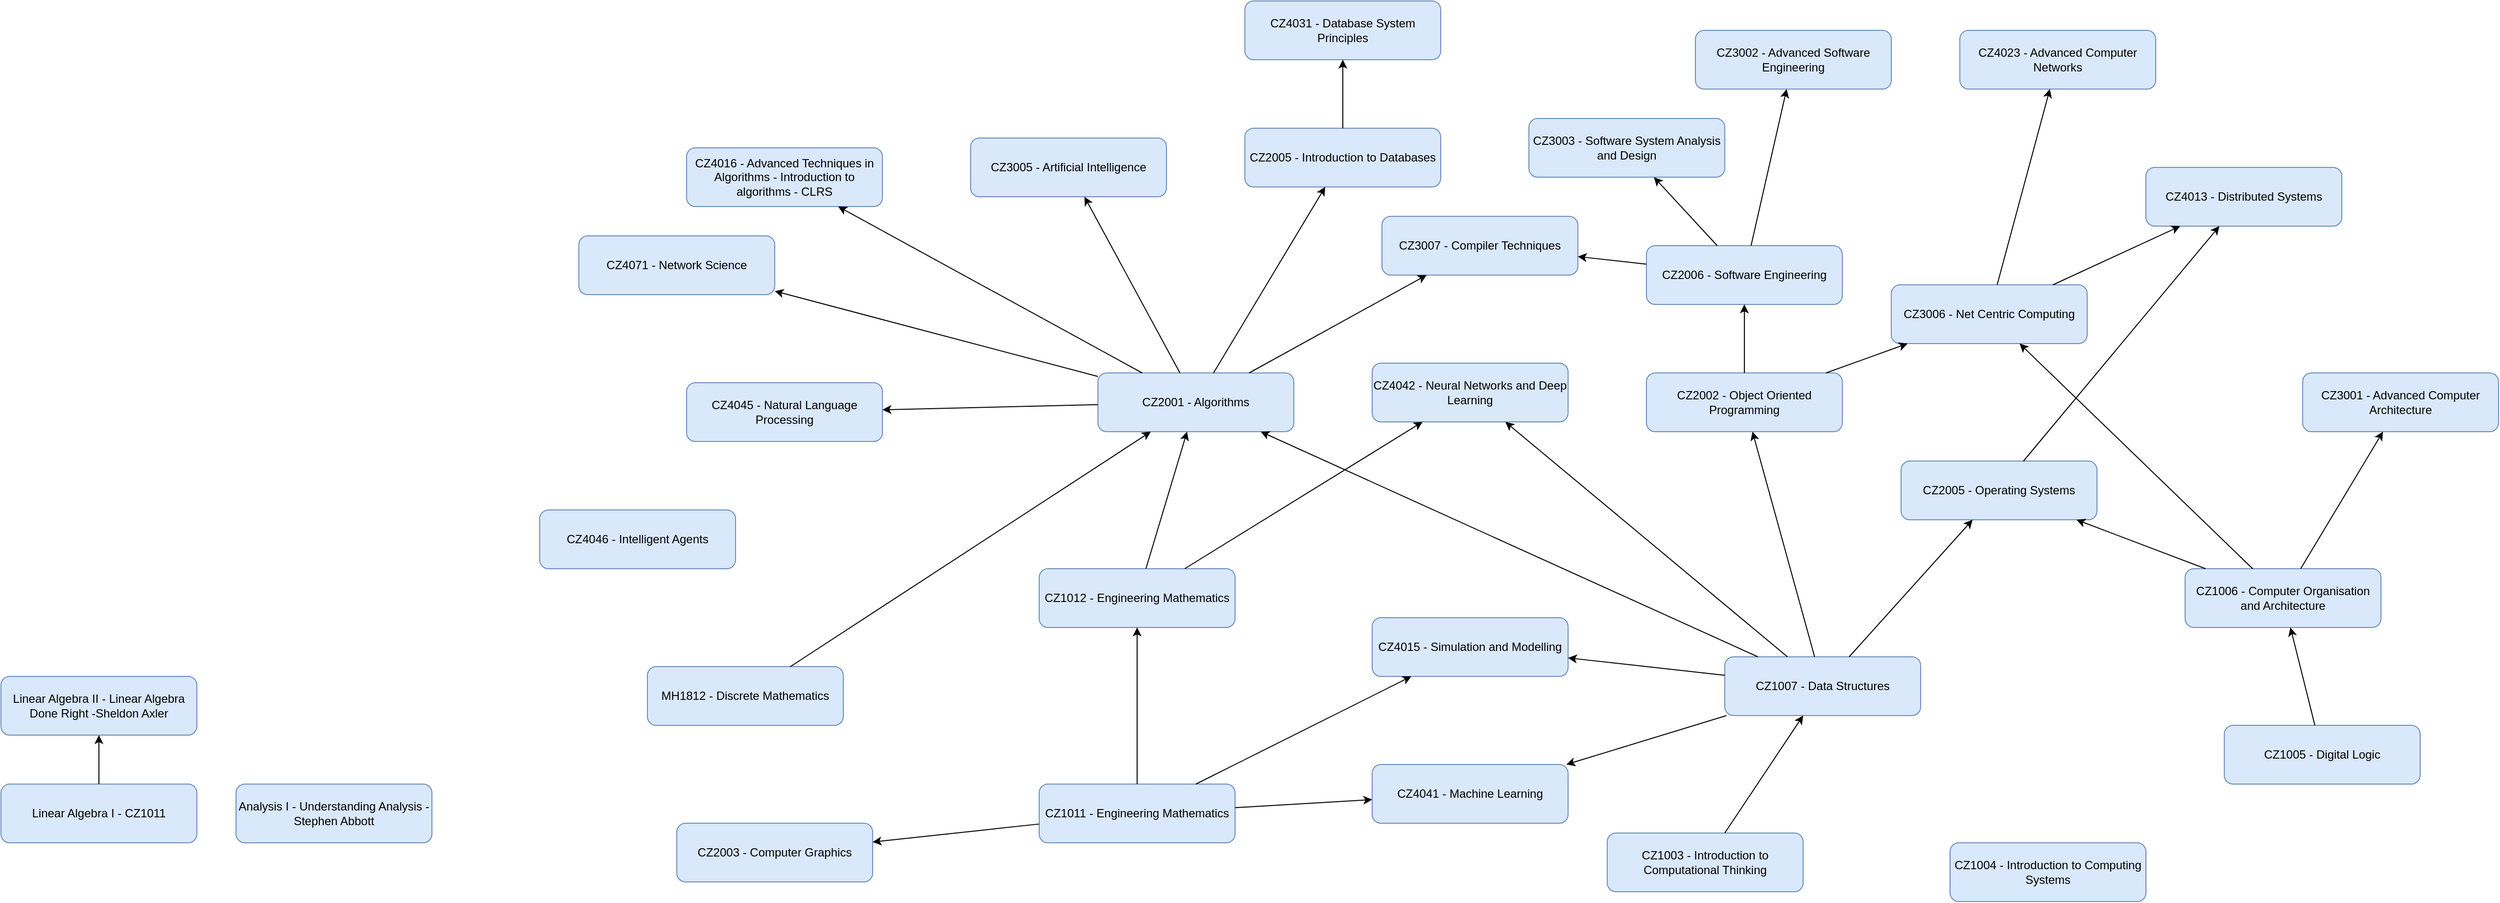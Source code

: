 <mxfile version="14.9.6" type="github">
  <diagram id="nkVZgSskWary7ASvaa-Y" name="Page-1">
    <mxGraphModel dx="4077" dy="2378" grid="1" gridSize="10" guides="1" tooltips="1" connect="1" arrows="1" fold="1" page="1" pageScale="1" pageWidth="850" pageHeight="1100" math="0" shadow="0">
      <root>
        <mxCell id="0" />
        <mxCell id="1" parent="0" />
        <mxCell id="rPKr6Mx89C8r4C3BYC3--1" value="MH1812 - Discrete Mathematics" style="rounded=1;whiteSpace=wrap;html=1;fillColor=#dae8fc;strokeColor=#6c8ebf;" vertex="1" parent="1">
          <mxGeometry x="-740" y="580" width="200" height="60" as="geometry" />
        </mxCell>
        <mxCell id="rPKr6Mx89C8r4C3BYC3--2" value="CZ1003 - Introduction to Computational Thinking" style="rounded=1;whiteSpace=wrap;html=1;fillColor=#dae8fc;strokeColor=#6c8ebf;" vertex="1" parent="1">
          <mxGeometry x="240" y="750" width="200" height="60" as="geometry" />
        </mxCell>
        <mxCell id="rPKr6Mx89C8r4C3BYC3--3" value="CZ1004 - Introduction to Computing Systems" style="rounded=1;whiteSpace=wrap;html=1;fillColor=#dae8fc;strokeColor=#6c8ebf;" vertex="1" parent="1">
          <mxGeometry x="590" y="760" width="200" height="60" as="geometry" />
        </mxCell>
        <mxCell id="rPKr6Mx89C8r4C3BYC3--4" value="CZ1005 - Digital Logic" style="rounded=1;whiteSpace=wrap;html=1;fillColor=#dae8fc;strokeColor=#6c8ebf;" vertex="1" parent="1">
          <mxGeometry x="870" y="640" width="200" height="60" as="geometry" />
        </mxCell>
        <mxCell id="rPKr6Mx89C8r4C3BYC3--5" value="CZ1011 - Engineering Mathematics" style="rounded=1;whiteSpace=wrap;html=1;fillColor=#dae8fc;strokeColor=#6c8ebf;" vertex="1" parent="1">
          <mxGeometry x="-340" y="700" width="200" height="60" as="geometry" />
        </mxCell>
        <mxCell id="rPKr6Mx89C8r4C3BYC3--6" value="CZ1012 - Engineering Mathematics" style="rounded=1;whiteSpace=wrap;html=1;fillColor=#dae8fc;strokeColor=#6c8ebf;" vertex="1" parent="1">
          <mxGeometry x="-340" y="480" width="200" height="60" as="geometry" />
        </mxCell>
        <mxCell id="rPKr6Mx89C8r4C3BYC3--8" value="CZ1007 - Data Structures" style="rounded=1;whiteSpace=wrap;html=1;fillColor=#dae8fc;strokeColor=#6c8ebf;" vertex="1" parent="1">
          <mxGeometry x="360" y="570" width="200" height="60" as="geometry" />
        </mxCell>
        <mxCell id="rPKr6Mx89C8r4C3BYC3--10" value="CZ2001 - Algorithms" style="rounded=1;whiteSpace=wrap;html=1;fillColor=#dae8fc;strokeColor=#6c8ebf;" vertex="1" parent="1">
          <mxGeometry x="-280" y="280" width="200" height="60" as="geometry" />
        </mxCell>
        <mxCell id="rPKr6Mx89C8r4C3BYC3--12" value="" style="endArrow=classic;html=1;" edge="1" parent="1" source="rPKr6Mx89C8r4C3BYC3--5" target="rPKr6Mx89C8r4C3BYC3--6">
          <mxGeometry width="50" height="50" relative="1" as="geometry">
            <mxPoint x="-70" y="500" as="sourcePoint" />
            <mxPoint x="-20" y="450" as="targetPoint" />
          </mxGeometry>
        </mxCell>
        <mxCell id="rPKr6Mx89C8r4C3BYC3--13" value="" style="endArrow=classic;html=1;" edge="1" parent="1" source="rPKr6Mx89C8r4C3BYC3--2" target="rPKr6Mx89C8r4C3BYC3--8">
          <mxGeometry width="50" height="50" relative="1" as="geometry">
            <mxPoint x="330" y="720" as="sourcePoint" />
            <mxPoint x="380" y="670" as="targetPoint" />
          </mxGeometry>
        </mxCell>
        <mxCell id="rPKr6Mx89C8r4C3BYC3--14" value="" style="endArrow=classic;html=1;" edge="1" parent="1" source="rPKr6Mx89C8r4C3BYC3--1" target="rPKr6Mx89C8r4C3BYC3--10">
          <mxGeometry width="50" height="50" relative="1" as="geometry">
            <mxPoint x="-110" y="490" as="sourcePoint" />
            <mxPoint x="-60" y="440" as="targetPoint" />
          </mxGeometry>
        </mxCell>
        <mxCell id="rPKr6Mx89C8r4C3BYC3--15" value="" style="endArrow=classic;html=1;" edge="1" parent="1" source="rPKr6Mx89C8r4C3BYC3--6" target="rPKr6Mx89C8r4C3BYC3--10">
          <mxGeometry width="50" height="50" relative="1" as="geometry">
            <mxPoint x="-160" y="470" as="sourcePoint" />
            <mxPoint x="-110" y="420" as="targetPoint" />
          </mxGeometry>
        </mxCell>
        <mxCell id="rPKr6Mx89C8r4C3BYC3--16" value="" style="endArrow=classic;html=1;" edge="1" parent="1" source="rPKr6Mx89C8r4C3BYC3--8" target="rPKr6Mx89C8r4C3BYC3--10">
          <mxGeometry width="50" height="50" relative="1" as="geometry">
            <mxPoint x="-130" y="450" as="sourcePoint" />
            <mxPoint x="-80" y="400" as="targetPoint" />
          </mxGeometry>
        </mxCell>
        <mxCell id="rPKr6Mx89C8r4C3BYC3--17" value="CZ2002 - Object Oriented Programming" style="rounded=1;whiteSpace=wrap;html=1;fillColor=#dae8fc;strokeColor=#6c8ebf;" vertex="1" parent="1">
          <mxGeometry x="280" y="280" width="200" height="60" as="geometry" />
        </mxCell>
        <mxCell id="rPKr6Mx89C8r4C3BYC3--18" value="" style="endArrow=classic;html=1;" edge="1" parent="1" source="rPKr6Mx89C8r4C3BYC3--8" target="rPKr6Mx89C8r4C3BYC3--17">
          <mxGeometry width="50" height="50" relative="1" as="geometry">
            <mxPoint x="-140" y="480" as="sourcePoint" />
            <mxPoint x="-90" y="430" as="targetPoint" />
          </mxGeometry>
        </mxCell>
        <mxCell id="rPKr6Mx89C8r4C3BYC3--19" value="CZ1006 - Computer Organisation and Architecture" style="rounded=1;whiteSpace=wrap;html=1;fillColor=#dae8fc;strokeColor=#6c8ebf;" vertex="1" parent="1">
          <mxGeometry x="830" y="480" width="200" height="60" as="geometry" />
        </mxCell>
        <mxCell id="rPKr6Mx89C8r4C3BYC3--20" value="" style="endArrow=classic;html=1;" edge="1" parent="1" source="rPKr6Mx89C8r4C3BYC3--4" target="rPKr6Mx89C8r4C3BYC3--19">
          <mxGeometry width="50" height="50" relative="1" as="geometry">
            <mxPoint x="540" y="710" as="sourcePoint" />
            <mxPoint x="590" y="660" as="targetPoint" />
          </mxGeometry>
        </mxCell>
        <mxCell id="rPKr6Mx89C8r4C3BYC3--21" value="CZ2005 - Operating Systems" style="rounded=1;whiteSpace=wrap;html=1;fillColor=#dae8fc;strokeColor=#6c8ebf;" vertex="1" parent="1">
          <mxGeometry x="540" y="370" width="200" height="60" as="geometry" />
        </mxCell>
        <mxCell id="rPKr6Mx89C8r4C3BYC3--22" value="" style="endArrow=classic;html=1;" edge="1" parent="1" source="rPKr6Mx89C8r4C3BYC3--8" target="rPKr6Mx89C8r4C3BYC3--21">
          <mxGeometry width="50" height="50" relative="1" as="geometry">
            <mxPoint x="-160" y="480" as="sourcePoint" />
            <mxPoint x="-110" y="430" as="targetPoint" />
          </mxGeometry>
        </mxCell>
        <mxCell id="rPKr6Mx89C8r4C3BYC3--23" value="" style="endArrow=classic;html=1;" edge="1" parent="1" source="rPKr6Mx89C8r4C3BYC3--19" target="rPKr6Mx89C8r4C3BYC3--21">
          <mxGeometry width="50" height="50" relative="1" as="geometry">
            <mxPoint x="600" y="510" as="sourcePoint" />
            <mxPoint x="650" y="460" as="targetPoint" />
          </mxGeometry>
        </mxCell>
        <mxCell id="rPKr6Mx89C8r4C3BYC3--24" value="CZ2005 - Introduction to Databases" style="rounded=1;whiteSpace=wrap;html=1;fillColor=#dae8fc;strokeColor=#6c8ebf;" vertex="1" parent="1">
          <mxGeometry x="-130" y="30" width="200" height="60" as="geometry" />
        </mxCell>
        <mxCell id="rPKr6Mx89C8r4C3BYC3--25" value="" style="endArrow=classic;html=1;" edge="1" parent="1" source="rPKr6Mx89C8r4C3BYC3--10" target="rPKr6Mx89C8r4C3BYC3--24">
          <mxGeometry width="50" height="50" relative="1" as="geometry">
            <mxPoint x="-20" y="430" as="sourcePoint" />
            <mxPoint x="30" y="380" as="targetPoint" />
          </mxGeometry>
        </mxCell>
        <mxCell id="rPKr6Mx89C8r4C3BYC3--26" value="CZ2003 - Computer Graphics" style="rounded=1;whiteSpace=wrap;html=1;fillColor=#dae8fc;strokeColor=#6c8ebf;" vertex="1" parent="1">
          <mxGeometry x="-710" y="740" width="200" height="60" as="geometry" />
        </mxCell>
        <mxCell id="rPKr6Mx89C8r4C3BYC3--27" value="" style="endArrow=classic;html=1;" edge="1" parent="1" source="rPKr6Mx89C8r4C3BYC3--5" target="rPKr6Mx89C8r4C3BYC3--26">
          <mxGeometry width="50" height="50" relative="1" as="geometry">
            <mxPoint x="-240" y="540" as="sourcePoint" />
            <mxPoint x="-190" y="490" as="targetPoint" />
          </mxGeometry>
        </mxCell>
        <mxCell id="rPKr6Mx89C8r4C3BYC3--28" value="CZ2006 - Software Engineering" style="rounded=1;whiteSpace=wrap;html=1;fillColor=#dae8fc;strokeColor=#6c8ebf;" vertex="1" parent="1">
          <mxGeometry x="280" y="150" width="200" height="60" as="geometry" />
        </mxCell>
        <mxCell id="rPKr6Mx89C8r4C3BYC3--29" value="" style="endArrow=classic;html=1;" edge="1" parent="1" source="rPKr6Mx89C8r4C3BYC3--17" target="rPKr6Mx89C8r4C3BYC3--28">
          <mxGeometry width="50" height="50" relative="1" as="geometry">
            <mxPoint x="-250" y="520" as="sourcePoint" />
            <mxPoint x="-200" y="470" as="targetPoint" />
          </mxGeometry>
        </mxCell>
        <mxCell id="rPKr6Mx89C8r4C3BYC3--30" value="CZ3001 - Advanced Computer Architecture" style="rounded=1;whiteSpace=wrap;html=1;fillColor=#dae8fc;strokeColor=#6c8ebf;" vertex="1" parent="1">
          <mxGeometry x="950" y="280" width="200" height="60" as="geometry" />
        </mxCell>
        <mxCell id="rPKr6Mx89C8r4C3BYC3--31" value="" style="endArrow=classic;html=1;" edge="1" parent="1" source="rPKr6Mx89C8r4C3BYC3--19" target="rPKr6Mx89C8r4C3BYC3--30">
          <mxGeometry width="50" height="50" relative="1" as="geometry">
            <mxPoint x="490" y="700" as="sourcePoint" />
            <mxPoint x="540" y="650" as="targetPoint" />
          </mxGeometry>
        </mxCell>
        <mxCell id="rPKr6Mx89C8r4C3BYC3--32" value="CZ3003 - Software System Analysis and Design" style="rounded=1;whiteSpace=wrap;html=1;fillColor=#dae8fc;strokeColor=#6c8ebf;" vertex="1" parent="1">
          <mxGeometry x="160" y="20" width="200" height="60" as="geometry" />
        </mxCell>
        <mxCell id="rPKr6Mx89C8r4C3BYC3--33" value="" style="endArrow=classic;html=1;" edge="1" parent="1" source="rPKr6Mx89C8r4C3BYC3--28" target="rPKr6Mx89C8r4C3BYC3--32">
          <mxGeometry width="50" height="50" relative="1" as="geometry">
            <mxPoint x="-180" y="310" as="sourcePoint" />
            <mxPoint x="-130" y="260" as="targetPoint" />
          </mxGeometry>
        </mxCell>
        <mxCell id="rPKr6Mx89C8r4C3BYC3--34" value="CZ3002 - Advanced Software Engineering" style="rounded=1;whiteSpace=wrap;html=1;fillColor=#dae8fc;strokeColor=#6c8ebf;" vertex="1" parent="1">
          <mxGeometry x="330" y="-70" width="200" height="60" as="geometry" />
        </mxCell>
        <mxCell id="rPKr6Mx89C8r4C3BYC3--35" value="" style="endArrow=classic;html=1;" edge="1" parent="1" source="rPKr6Mx89C8r4C3BYC3--28" target="rPKr6Mx89C8r4C3BYC3--34">
          <mxGeometry width="50" height="50" relative="1" as="geometry">
            <mxPoint x="690" y="170" as="sourcePoint" />
            <mxPoint x="740" y="120" as="targetPoint" />
          </mxGeometry>
        </mxCell>
        <mxCell id="rPKr6Mx89C8r4C3BYC3--36" value="CZ3006 - Net Centric Computing" style="rounded=1;whiteSpace=wrap;html=1;fillColor=#dae8fc;strokeColor=#6c8ebf;" vertex="1" parent="1">
          <mxGeometry x="530" y="190" width="200" height="60" as="geometry" />
        </mxCell>
        <mxCell id="rPKr6Mx89C8r4C3BYC3--37" value="" style="endArrow=classic;html=1;" edge="1" parent="1" source="rPKr6Mx89C8r4C3BYC3--17" target="rPKr6Mx89C8r4C3BYC3--36">
          <mxGeometry width="50" height="50" relative="1" as="geometry">
            <mxPoint x="400" y="420" as="sourcePoint" />
            <mxPoint x="450" y="370" as="targetPoint" />
          </mxGeometry>
        </mxCell>
        <mxCell id="rPKr6Mx89C8r4C3BYC3--38" value="" style="endArrow=classic;html=1;" edge="1" parent="1" source="rPKr6Mx89C8r4C3BYC3--19" target="rPKr6Mx89C8r4C3BYC3--36">
          <mxGeometry width="50" height="50" relative="1" as="geometry">
            <mxPoint x="830" y="340" as="sourcePoint" />
            <mxPoint x="880" y="290" as="targetPoint" />
          </mxGeometry>
        </mxCell>
        <mxCell id="rPKr6Mx89C8r4C3BYC3--39" value="CZ3005 - Artificial Intelligence" style="rounded=1;whiteSpace=wrap;html=1;fillColor=#dae8fc;strokeColor=#6c8ebf;" vertex="1" parent="1">
          <mxGeometry x="-410" y="40" width="200" height="60" as="geometry" />
        </mxCell>
        <mxCell id="rPKr6Mx89C8r4C3BYC3--40" value="" style="endArrow=classic;html=1;" edge="1" parent="1" source="rPKr6Mx89C8r4C3BYC3--10" target="rPKr6Mx89C8r4C3BYC3--39">
          <mxGeometry width="50" height="50" relative="1" as="geometry">
            <mxPoint x="-190" y="310" as="sourcePoint" />
            <mxPoint x="-140" y="260" as="targetPoint" />
          </mxGeometry>
        </mxCell>
        <mxCell id="rPKr6Mx89C8r4C3BYC3--41" value="CZ3007 - Compiler Techniques" style="rounded=1;whiteSpace=wrap;html=1;fillColor=#dae8fc;strokeColor=#6c8ebf;" vertex="1" parent="1">
          <mxGeometry x="10" y="120" width="200" height="60" as="geometry" />
        </mxCell>
        <mxCell id="rPKr6Mx89C8r4C3BYC3--42" value="" style="endArrow=classic;html=1;" edge="1" parent="1" source="rPKr6Mx89C8r4C3BYC3--28" target="rPKr6Mx89C8r4C3BYC3--41">
          <mxGeometry width="50" height="50" relative="1" as="geometry">
            <mxPoint x="-140" y="390" as="sourcePoint" />
            <mxPoint x="-90" y="340" as="targetPoint" />
          </mxGeometry>
        </mxCell>
        <mxCell id="rPKr6Mx89C8r4C3BYC3--43" value="" style="endArrow=classic;html=1;" edge="1" parent="1" source="rPKr6Mx89C8r4C3BYC3--10" target="rPKr6Mx89C8r4C3BYC3--41">
          <mxGeometry width="50" height="50" relative="1" as="geometry">
            <mxPoint x="-190" y="340" as="sourcePoint" />
            <mxPoint x="-140" y="290" as="targetPoint" />
          </mxGeometry>
        </mxCell>
        <mxCell id="rPKr6Mx89C8r4C3BYC3--44" value="CZ4013 - Distributed Systems" style="rounded=1;whiteSpace=wrap;html=1;fillColor=#dae8fc;strokeColor=#6c8ebf;" vertex="1" parent="1">
          <mxGeometry x="790" y="70" width="200" height="60" as="geometry" />
        </mxCell>
        <mxCell id="rPKr6Mx89C8r4C3BYC3--45" value="" style="endArrow=classic;html=1;" edge="1" parent="1" source="rPKr6Mx89C8r4C3BYC3--36" target="rPKr6Mx89C8r4C3BYC3--44">
          <mxGeometry width="50" height="50" relative="1" as="geometry">
            <mxPoint x="910" y="250" as="sourcePoint" />
            <mxPoint x="960" y="200" as="targetPoint" />
          </mxGeometry>
        </mxCell>
        <mxCell id="rPKr6Mx89C8r4C3BYC3--46" value="" style="endArrow=classic;html=1;" edge="1" parent="1" source="rPKr6Mx89C8r4C3BYC3--21" target="rPKr6Mx89C8r4C3BYC3--44">
          <mxGeometry width="50" height="50" relative="1" as="geometry">
            <mxPoint x="820" y="310" as="sourcePoint" />
            <mxPoint x="870" y="260" as="targetPoint" />
          </mxGeometry>
        </mxCell>
        <mxCell id="rPKr6Mx89C8r4C3BYC3--47" value="CZ4015 - Simulation and Modelling" style="rounded=1;whiteSpace=wrap;html=1;fillColor=#dae8fc;strokeColor=#6c8ebf;" vertex="1" parent="1">
          <mxGeometry y="530" width="200" height="60" as="geometry" />
        </mxCell>
        <mxCell id="rPKr6Mx89C8r4C3BYC3--48" value="" style="endArrow=classic;html=1;" edge="1" parent="1" source="rPKr6Mx89C8r4C3BYC3--5" target="rPKr6Mx89C8r4C3BYC3--47">
          <mxGeometry width="50" height="50" relative="1" as="geometry">
            <mxPoint x="200" y="580" as="sourcePoint" />
            <mxPoint x="250" y="530" as="targetPoint" />
          </mxGeometry>
        </mxCell>
        <mxCell id="rPKr6Mx89C8r4C3BYC3--49" value="" style="endArrow=classic;html=1;" edge="1" parent="1" source="rPKr6Mx89C8r4C3BYC3--8" target="rPKr6Mx89C8r4C3BYC3--47">
          <mxGeometry width="50" height="50" relative="1" as="geometry">
            <mxPoint x="200" y="570" as="sourcePoint" />
            <mxPoint x="250" y="520" as="targetPoint" />
          </mxGeometry>
        </mxCell>
        <mxCell id="rPKr6Mx89C8r4C3BYC3--50" value="CZ4016 - Advanced Techniques in Algorithms - Introduction to algorithms - CLRS" style="rounded=1;whiteSpace=wrap;html=1;fillColor=#dae8fc;strokeColor=#6c8ebf;" vertex="1" parent="1">
          <mxGeometry x="-700" y="50" width="200" height="60" as="geometry" />
        </mxCell>
        <mxCell id="rPKr6Mx89C8r4C3BYC3--51" value="" style="endArrow=classic;html=1;" edge="1" parent="1" source="rPKr6Mx89C8r4C3BYC3--10" target="rPKr6Mx89C8r4C3BYC3--50">
          <mxGeometry width="50" height="50" relative="1" as="geometry">
            <mxPoint x="-500" y="380" as="sourcePoint" />
            <mxPoint x="-450" y="330" as="targetPoint" />
          </mxGeometry>
        </mxCell>
        <mxCell id="rPKr6Mx89C8r4C3BYC3--52" value="CZ4023 - Advanced Computer Networks" style="rounded=1;whiteSpace=wrap;html=1;fillColor=#dae8fc;strokeColor=#6c8ebf;" vertex="1" parent="1">
          <mxGeometry x="600" y="-70" width="200" height="60" as="geometry" />
        </mxCell>
        <mxCell id="rPKr6Mx89C8r4C3BYC3--53" value="" style="endArrow=classic;html=1;" edge="1" parent="1" source="rPKr6Mx89C8r4C3BYC3--36" target="rPKr6Mx89C8r4C3BYC3--52">
          <mxGeometry width="50" height="50" relative="1" as="geometry">
            <mxPoint x="670" y="110" as="sourcePoint" />
            <mxPoint x="720" y="60" as="targetPoint" />
          </mxGeometry>
        </mxCell>
        <mxCell id="rPKr6Mx89C8r4C3BYC3--54" value="CZ4031 - Database System Principles" style="rounded=1;whiteSpace=wrap;html=1;fillColor=#dae8fc;strokeColor=#6c8ebf;" vertex="1" parent="1">
          <mxGeometry x="-130" y="-100" width="200" height="60" as="geometry" />
        </mxCell>
        <mxCell id="rPKr6Mx89C8r4C3BYC3--55" value="" style="endArrow=classic;html=1;" edge="1" parent="1" source="rPKr6Mx89C8r4C3BYC3--24" target="rPKr6Mx89C8r4C3BYC3--54">
          <mxGeometry width="50" height="50" relative="1" as="geometry">
            <mxPoint x="-390" y="80" as="sourcePoint" />
            <mxPoint x="-150" y="-60" as="targetPoint" />
          </mxGeometry>
        </mxCell>
        <mxCell id="rPKr6Mx89C8r4C3BYC3--56" value="CZ4041 - Machine Learning" style="rounded=1;whiteSpace=wrap;html=1;fillColor=#dae8fc;strokeColor=#6c8ebf;" vertex="1" parent="1">
          <mxGeometry y="680" width="200" height="60" as="geometry" />
        </mxCell>
        <mxCell id="rPKr6Mx89C8r4C3BYC3--57" value="" style="endArrow=classic;html=1;" edge="1" parent="1" source="rPKr6Mx89C8r4C3BYC3--5" target="rPKr6Mx89C8r4C3BYC3--56">
          <mxGeometry width="50" height="50" relative="1" as="geometry">
            <mxPoint x="-530" y="620" as="sourcePoint" />
            <mxPoint x="-480" y="570" as="targetPoint" />
          </mxGeometry>
        </mxCell>
        <mxCell id="rPKr6Mx89C8r4C3BYC3--58" value="" style="endArrow=classic;html=1;" edge="1" parent="1" source="rPKr6Mx89C8r4C3BYC3--8" target="rPKr6Mx89C8r4C3BYC3--56">
          <mxGeometry width="50" height="50" relative="1" as="geometry">
            <mxPoint x="-540" y="540" as="sourcePoint" />
            <mxPoint x="-490" y="490" as="targetPoint" />
          </mxGeometry>
        </mxCell>
        <mxCell id="rPKr6Mx89C8r4C3BYC3--59" value="CZ4042 - Neural Networks and Deep Learning" style="rounded=1;whiteSpace=wrap;html=1;fillColor=#dae8fc;strokeColor=#6c8ebf;" vertex="1" parent="1">
          <mxGeometry y="270" width="200" height="60" as="geometry" />
        </mxCell>
        <mxCell id="rPKr6Mx89C8r4C3BYC3--60" value="" style="endArrow=classic;html=1;" edge="1" parent="1" source="rPKr6Mx89C8r4C3BYC3--6" target="rPKr6Mx89C8r4C3BYC3--59">
          <mxGeometry width="50" height="50" relative="1" as="geometry">
            <mxPoint x="-460" y="450" as="sourcePoint" />
            <mxPoint x="-410" y="400" as="targetPoint" />
          </mxGeometry>
        </mxCell>
        <mxCell id="rPKr6Mx89C8r4C3BYC3--61" value="" style="endArrow=classic;html=1;" edge="1" parent="1" source="rPKr6Mx89C8r4C3BYC3--8" target="rPKr6Mx89C8r4C3BYC3--59">
          <mxGeometry width="50" height="50" relative="1" as="geometry">
            <mxPoint x="-470" y="530" as="sourcePoint" />
            <mxPoint x="-420" y="480" as="targetPoint" />
          </mxGeometry>
        </mxCell>
        <mxCell id="rPKr6Mx89C8r4C3BYC3--62" value="CZ4045 - Natural Language Processing" style="rounded=1;whiteSpace=wrap;html=1;fillColor=#dae8fc;strokeColor=#6c8ebf;" vertex="1" parent="1">
          <mxGeometry x="-700" y="290" width="200" height="60" as="geometry" />
        </mxCell>
        <mxCell id="rPKr6Mx89C8r4C3BYC3--63" value="" style="endArrow=classic;html=1;" edge="1" parent="1" source="rPKr6Mx89C8r4C3BYC3--10" target="rPKr6Mx89C8r4C3BYC3--62">
          <mxGeometry width="50" height="50" relative="1" as="geometry">
            <mxPoint x="-620" y="400" as="sourcePoint" />
            <mxPoint x="-570" y="350" as="targetPoint" />
          </mxGeometry>
        </mxCell>
        <mxCell id="rPKr6Mx89C8r4C3BYC3--64" value="CZ4046 - Intelligent Agents" style="rounded=1;whiteSpace=wrap;html=1;fillColor=#dae8fc;strokeColor=#6c8ebf;" vertex="1" parent="1">
          <mxGeometry x="-850" y="420" width="200" height="60" as="geometry" />
        </mxCell>
        <mxCell id="rPKr6Mx89C8r4C3BYC3--65" value="CZ4071 - Network Science" style="rounded=1;whiteSpace=wrap;html=1;fillColor=#dae8fc;strokeColor=#6c8ebf;" vertex="1" parent="1">
          <mxGeometry x="-810" y="140" width="200" height="60" as="geometry" />
        </mxCell>
        <mxCell id="rPKr6Mx89C8r4C3BYC3--66" value="" style="endArrow=classic;html=1;" edge="1" parent="1" source="rPKr6Mx89C8r4C3BYC3--10" target="rPKr6Mx89C8r4C3BYC3--65">
          <mxGeometry width="50" height="50" relative="1" as="geometry">
            <mxPoint x="-840" y="310" as="sourcePoint" />
            <mxPoint x="-790" y="260" as="targetPoint" />
          </mxGeometry>
        </mxCell>
        <mxCell id="rPKr6Mx89C8r4C3BYC3--67" value="Linear Algebra II - Linear Algebra Done Right -Sheldon Axler" style="rounded=1;whiteSpace=wrap;html=1;fillColor=#dae8fc;strokeColor=#6c8ebf;" vertex="1" parent="1">
          <mxGeometry x="-1400" y="590" width="200" height="60" as="geometry" />
        </mxCell>
        <mxCell id="rPKr6Mx89C8r4C3BYC3--68" value="Analysis I - Understanding Analysis - Stephen Abbott" style="rounded=1;whiteSpace=wrap;html=1;fillColor=#dae8fc;strokeColor=#6c8ebf;" vertex="1" parent="1">
          <mxGeometry x="-1160" y="700" width="200" height="60" as="geometry" />
        </mxCell>
        <mxCell id="rPKr6Mx89C8r4C3BYC3--69" value="Linear Algebra I - CZ1011" style="rounded=1;whiteSpace=wrap;html=1;fillColor=#dae8fc;strokeColor=#6c8ebf;" vertex="1" parent="1">
          <mxGeometry x="-1400" y="700" width="200" height="60" as="geometry" />
        </mxCell>
        <mxCell id="rPKr6Mx89C8r4C3BYC3--70" value="" style="endArrow=classic;html=1;" edge="1" parent="1" source="rPKr6Mx89C8r4C3BYC3--69" target="rPKr6Mx89C8r4C3BYC3--67">
          <mxGeometry width="50" height="50" relative="1" as="geometry">
            <mxPoint x="-1390" y="1000" as="sourcePoint" />
            <mxPoint x="-1340" y="950" as="targetPoint" />
          </mxGeometry>
        </mxCell>
      </root>
    </mxGraphModel>
  </diagram>
</mxfile>
